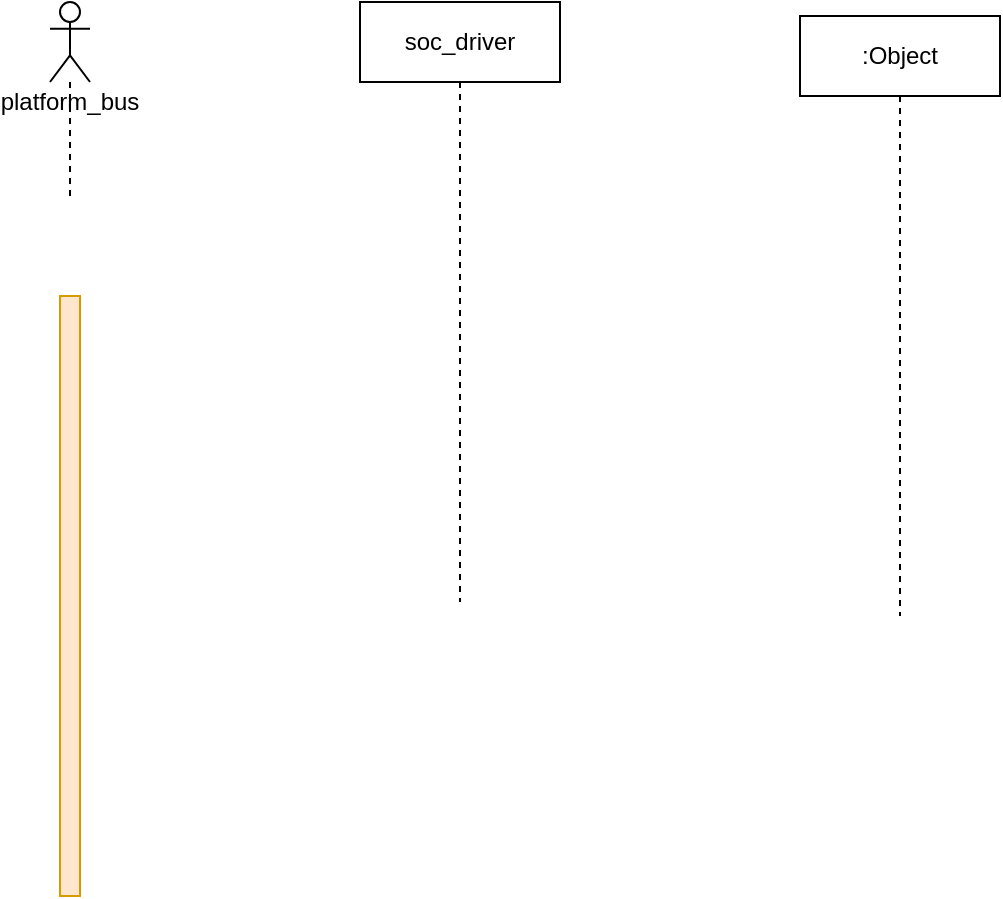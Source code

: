 <mxfile version="20.4.2" type="github">
  <diagram id="NXhFafC3pkW00RlGWNQT" name="第 1 页">
    <mxGraphModel dx="1422" dy="800" grid="1" gridSize="10" guides="1" tooltips="1" connect="1" arrows="1" fold="1" page="1" pageScale="1" pageWidth="827" pageHeight="1169" math="0" shadow="0">
      <root>
        <mxCell id="0" />
        <mxCell id="1" parent="0" />
        <mxCell id="oarNNeKdy15qIypyYPPy-2" value="" style="html=1;points=[];perimeter=orthogonalPerimeter;fillColor=#ffe6cc;strokeColor=#d79b00;" vertex="1" parent="1">
          <mxGeometry x="150" y="310" width="10" height="300" as="geometry" />
        </mxCell>
        <mxCell id="oarNNeKdy15qIypyYPPy-17" value="platform_bus" style="shape=umlLifeline;participant=umlActor;perimeter=lifelinePerimeter;whiteSpace=wrap;html=1;container=1;collapsible=0;recursiveResize=0;verticalAlign=top;spacingTop=36;outlineConnect=0;" vertex="1" parent="1">
          <mxGeometry x="145" y="163" width="20" height="100" as="geometry" />
        </mxCell>
        <mxCell id="oarNNeKdy15qIypyYPPy-18" value="soc_driver" style="shape=umlLifeline;perimeter=lifelinePerimeter;whiteSpace=wrap;html=1;container=1;collapsible=0;recursiveResize=0;outlineConnect=0;" vertex="1" parent="1">
          <mxGeometry x="300" y="163" width="100" height="300" as="geometry" />
        </mxCell>
        <mxCell id="oarNNeKdy15qIypyYPPy-19" value=":Object" style="shape=umlLifeline;perimeter=lifelinePerimeter;whiteSpace=wrap;html=1;container=1;collapsible=0;recursiveResize=0;outlineConnect=0;" vertex="1" parent="1">
          <mxGeometry x="520" y="170" width="100" height="300" as="geometry" />
        </mxCell>
      </root>
    </mxGraphModel>
  </diagram>
</mxfile>
